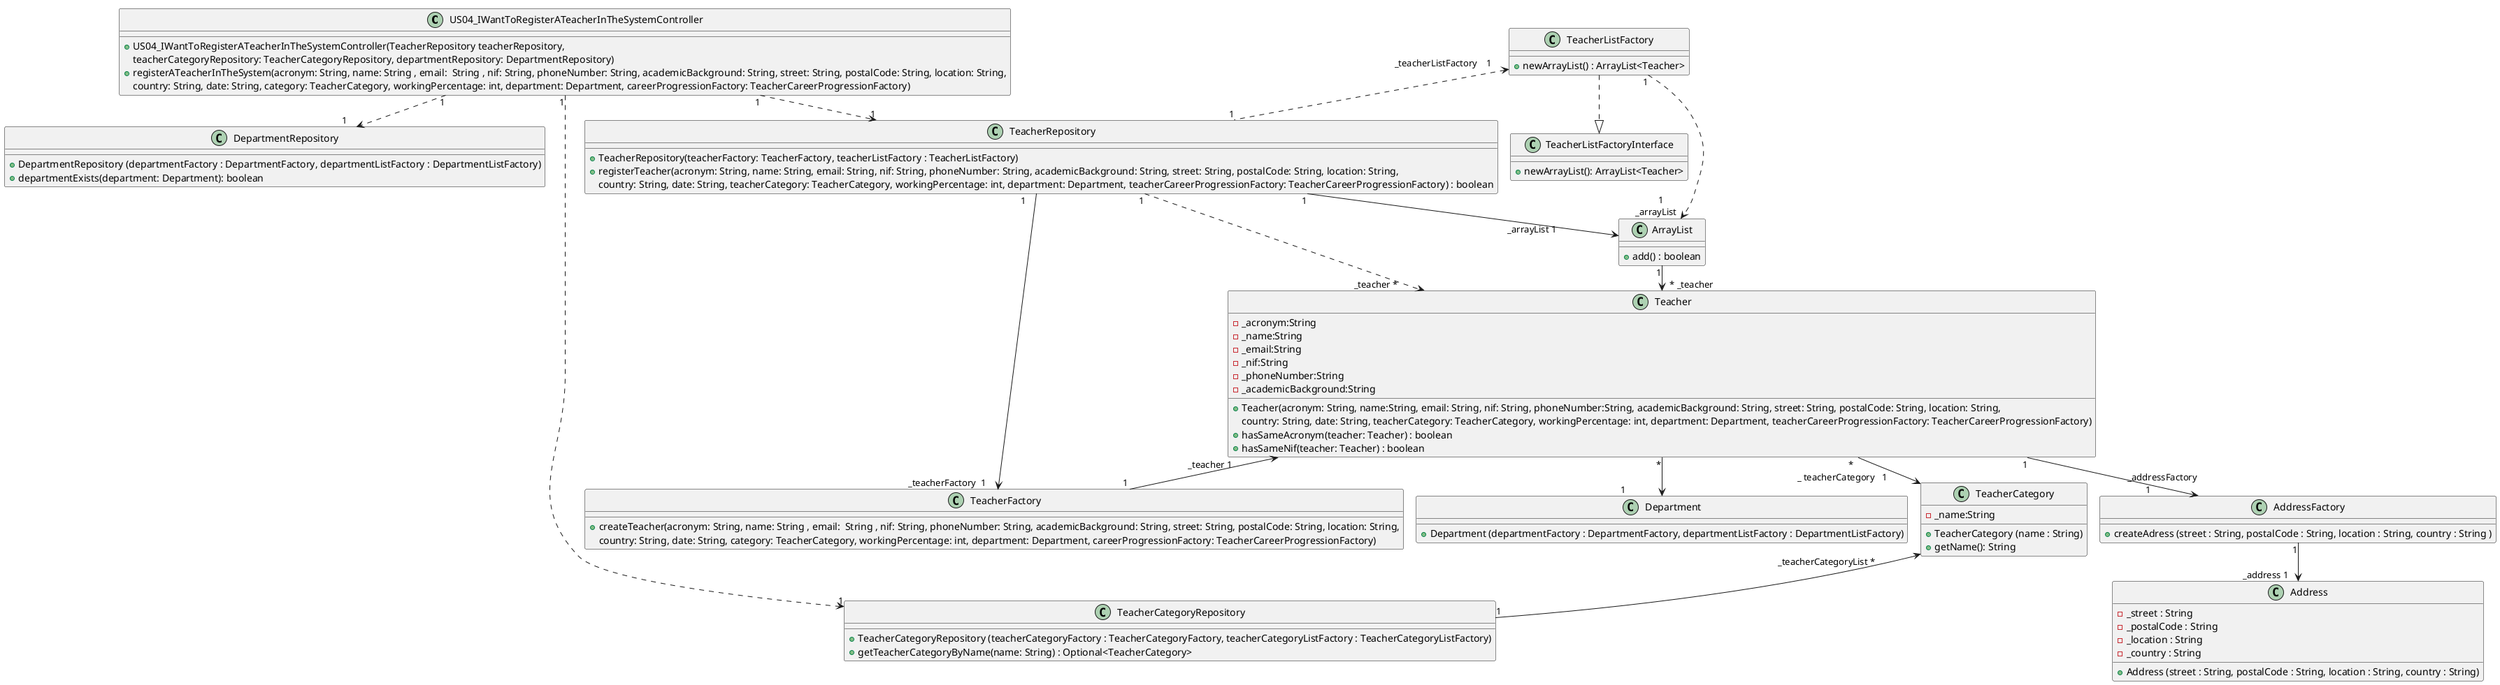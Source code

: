 @startuml
!pragma layout smetana

class US04_IWantToRegisterATeacherInTheSystemController {
        +US04_IWantToRegisterATeacherInTheSystemController(TeacherRepository teacherRepository,
        teacherCategoryRepository: TeacherCategoryRepository, departmentRepository: DepartmentRepository)
        +registerATeacherInTheSystem(acronym: String, name: String , email:  String , nif: String, phoneNumber: String, academicBackground: String, street: String, postalCode: String, location: String,
        country: String, date: String, category: TeacherCategory, workingPercentage: int, department: Department, careerProgressionFactory: TeacherCareerProgressionFactory)
}

class Teacher {
     -_acronym:String
     -_name:String
     -_email:String
     -_nif:String
     -_phoneNumber:String
     -_academicBackground:String
     +Teacher(acronym: String, name:String, email: String, nif: String, phoneNumber:String, academicBackground: String, street: String, postalCode: String, location: String,
     country: String, date: String, teacherCategory: TeacherCategory, workingPercentage: int, department: Department, teacherCareerProgressionFactory: TeacherCareerProgressionFactory)
     +hasSameAcronym(teacher: Teacher) : boolean
     +hasSameNif(teacher: Teacher) : boolean
}

class TeacherRepository {
    +TeacherRepository(teacherFactory: TeacherFactory, teacherListFactory : TeacherListFactory)
    +registerTeacher(acronym: String, name: String, email: String, nif: String, phoneNumber: String, academicBackground: String, street: String, postalCode: String, location: String,
    country: String, date: String, teacherCategory: TeacherCategory, workingPercentage: int, department: Department, teacherCareerProgressionFactory: TeacherCareerProgressionFactory) : boolean
}

class TeacherFactory {
    +createTeacher(acronym: String, name: String , email:  String , nif: String, phoneNumber: String, academicBackground: String, street: String, postalCode: String, location: String,
    country: String, date: String, category: TeacherCategory, workingPercentage: int, department: Department, careerProgressionFactory: TeacherCareerProgressionFactory)
}

class DepartmentRepository {
    +DepartmentRepository (departmentFactory : DepartmentFactory, departmentListFactory : DepartmentListFactory)
    +departmentExists(department: Department): boolean
}

class TeacherCategory {
    -_name:String
    +TeacherCategory (name : String)
    +getName(): String
}

class TeacherCategoryRepository {
    +TeacherCategoryRepository (teacherCategoryFactory : TeacherCategoryFactory, teacherCategoryListFactory : TeacherCategoryListFactory)
    +getTeacherCategoryByName(name: String) : Optional<TeacherCategory>
}

class Address {
    -_street : String
    -_postalCode : String
    -_location : String
    -_country : String
    +Address (street : String, postalCode : String, location : String, country : String)
}

class AddressFactory {
    + createAdress (street : String, postalCode : String, location : String, country : String )
}

class Department {
    +Department (departmentFactory : DepartmentFactory, departmentListFactory : DepartmentListFactory)
}

class ArrayList {
    +add() : boolean
}

class TeacherListFactory {
    +newArrayList() : ArrayList<Teacher>
}

class TeacherListFactoryInterface {
    + newArrayList(): ArrayList<Teacher>
}


US04_IWantToRegisterATeacherInTheSystemController "1" ..> "1" TeacherRepository
US04_IWantToRegisterATeacherInTheSystemController "1" ..> "1" TeacherCategoryRepository
US04_IWantToRegisterATeacherInTheSystemController "1" ..> "1    " DepartmentRepository
TeacherRepository "   1    " -u-> " _teacherFactory  1     " TeacherFactory
Teacher "_teacher 1                   " <-- "1 " TeacherFactory
TeacherCategory "                _teacherCategoryList *                   " <-- "1" TeacherCategoryRepository
Teacher "       *  " --> "  _ teacherCategory   1              " TeacherCategory
Teacher "1" --> "   _addressFactory\n    1             " AddressFactory
AddressFactory "1" --> "_address 1    " Address
Teacher "*" --> "1               " Department
TeacherRepository "1" ..> "   _teacher *           "Teacher
TeacherRepository "1" .u.> "  _teacherListFactory    1       " TeacherListFactory
TeacherListFactory "1" ..> "   1\n _arrayList  "ArrayList
TeacherRepository "1" --> "  _arrayList 1                          " ArrayList
ArrayList "1" --> "   * _teacher" Teacher
TeacherListFactory ..|> TeacherListFactoryInterface
@enduml
